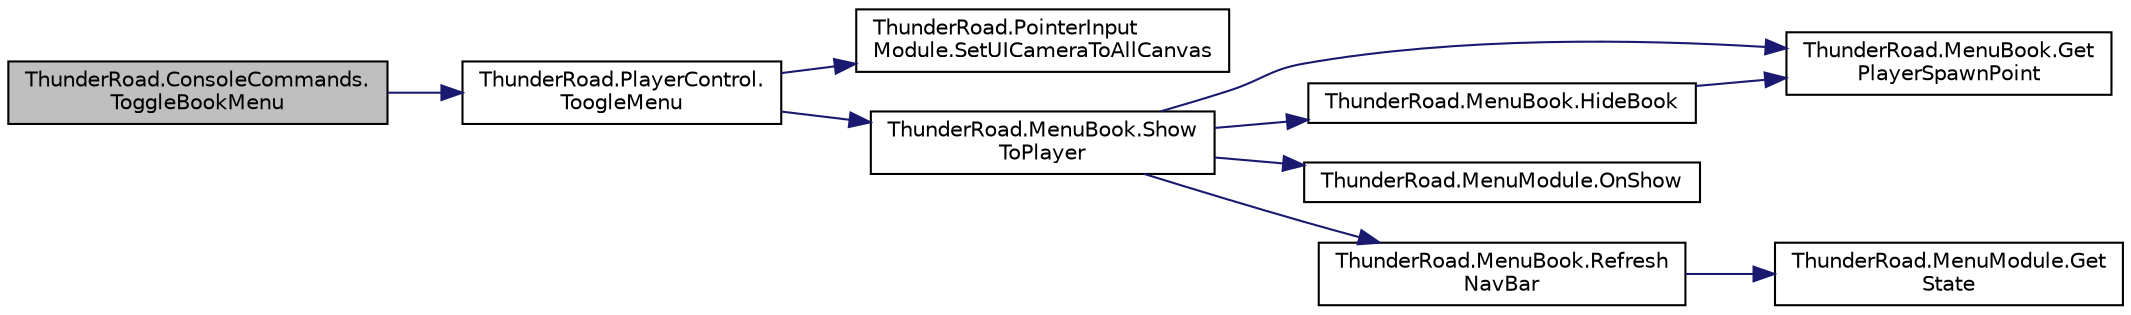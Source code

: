 digraph "ThunderRoad.ConsoleCommands.ToggleBookMenu"
{
 // LATEX_PDF_SIZE
  edge [fontname="Helvetica",fontsize="10",labelfontname="Helvetica",labelfontsize="10"];
  node [fontname="Helvetica",fontsize="10",shape=record];
  rankdir="LR";
  Node1 [label="ThunderRoad.ConsoleCommands.\lToggleBookMenu",height=0.2,width=0.4,color="black", fillcolor="grey75", style="filled", fontcolor="black",tooltip="Toggles the book menu."];
  Node1 -> Node2 [color="midnightblue",fontsize="10",style="solid",fontname="Helvetica"];
  Node2 [label="ThunderRoad.PlayerControl.\lToogleMenu",height=0.2,width=0.4,color="black", fillcolor="white", style="filled",URL="$class_thunder_road_1_1_player_control.html#ac6d48f73a73388fa59419936a33ade34",tooltip="Toogles the menu."];
  Node2 -> Node3 [color="midnightblue",fontsize="10",style="solid",fontname="Helvetica"];
  Node3 [label="ThunderRoad.PointerInput\lModule.SetUICameraToAllCanvas",height=0.2,width=0.4,color="black", fillcolor="white", style="filled",URL="$class_thunder_road_1_1_pointer_input_module.html#a80679abe09a69692e33fe869bb746d0f",tooltip="Sets the UI camera to all canvas."];
  Node2 -> Node4 [color="midnightblue",fontsize="10",style="solid",fontname="Helvetica"];
  Node4 [label="ThunderRoad.MenuBook.Show\lToPlayer",height=0.2,width=0.4,color="black", fillcolor="white", style="filled",URL="$class_thunder_road_1_1_menu_book.html#aa4ae3cf651672fb02ac4e469ccab670d",tooltip=" "];
  Node4 -> Node5 [color="midnightblue",fontsize="10",style="solid",fontname="Helvetica"];
  Node5 [label="ThunderRoad.MenuBook.Get\lPlayerSpawnPoint",height=0.2,width=0.4,color="black", fillcolor="white", style="filled",URL="$class_thunder_road_1_1_menu_book.html#a7e1bbd1ab63d655117f649ce59cd1101",tooltip=" "];
  Node4 -> Node6 [color="midnightblue",fontsize="10",style="solid",fontname="Helvetica"];
  Node6 [label="ThunderRoad.MenuBook.HideBook",height=0.2,width=0.4,color="black", fillcolor="white", style="filled",URL="$class_thunder_road_1_1_menu_book.html#a5575e0f6c089b91a02a784b4b6a7c100",tooltip=" "];
  Node6 -> Node5 [color="midnightblue",fontsize="10",style="solid",fontname="Helvetica"];
  Node4 -> Node7 [color="midnightblue",fontsize="10",style="solid",fontname="Helvetica"];
  Node7 [label="ThunderRoad.MenuModule.OnShow",height=0.2,width=0.4,color="black", fillcolor="white", style="filled",URL="$class_thunder_road_1_1_menu_module.html#a7f682303b5f3988c7a1165eec3148cc3",tooltip="Called when [show]."];
  Node4 -> Node8 [color="midnightblue",fontsize="10",style="solid",fontname="Helvetica"];
  Node8 [label="ThunderRoad.MenuBook.Refresh\lNavBar",height=0.2,width=0.4,color="black", fillcolor="white", style="filled",URL="$class_thunder_road_1_1_menu_book.html#ad9f5133215e7cdabeb4c99fccd591df8",tooltip="Refreshes the nav bar."];
  Node8 -> Node9 [color="midnightblue",fontsize="10",style="solid",fontname="Helvetica"];
  Node9 [label="ThunderRoad.MenuModule.Get\lState",height=0.2,width=0.4,color="black", fillcolor="white", style="filled",URL="$class_thunder_road_1_1_menu_module.html#a30562c216f66556ab73ad148048e3e54",tooltip="Gets the state."];
}
